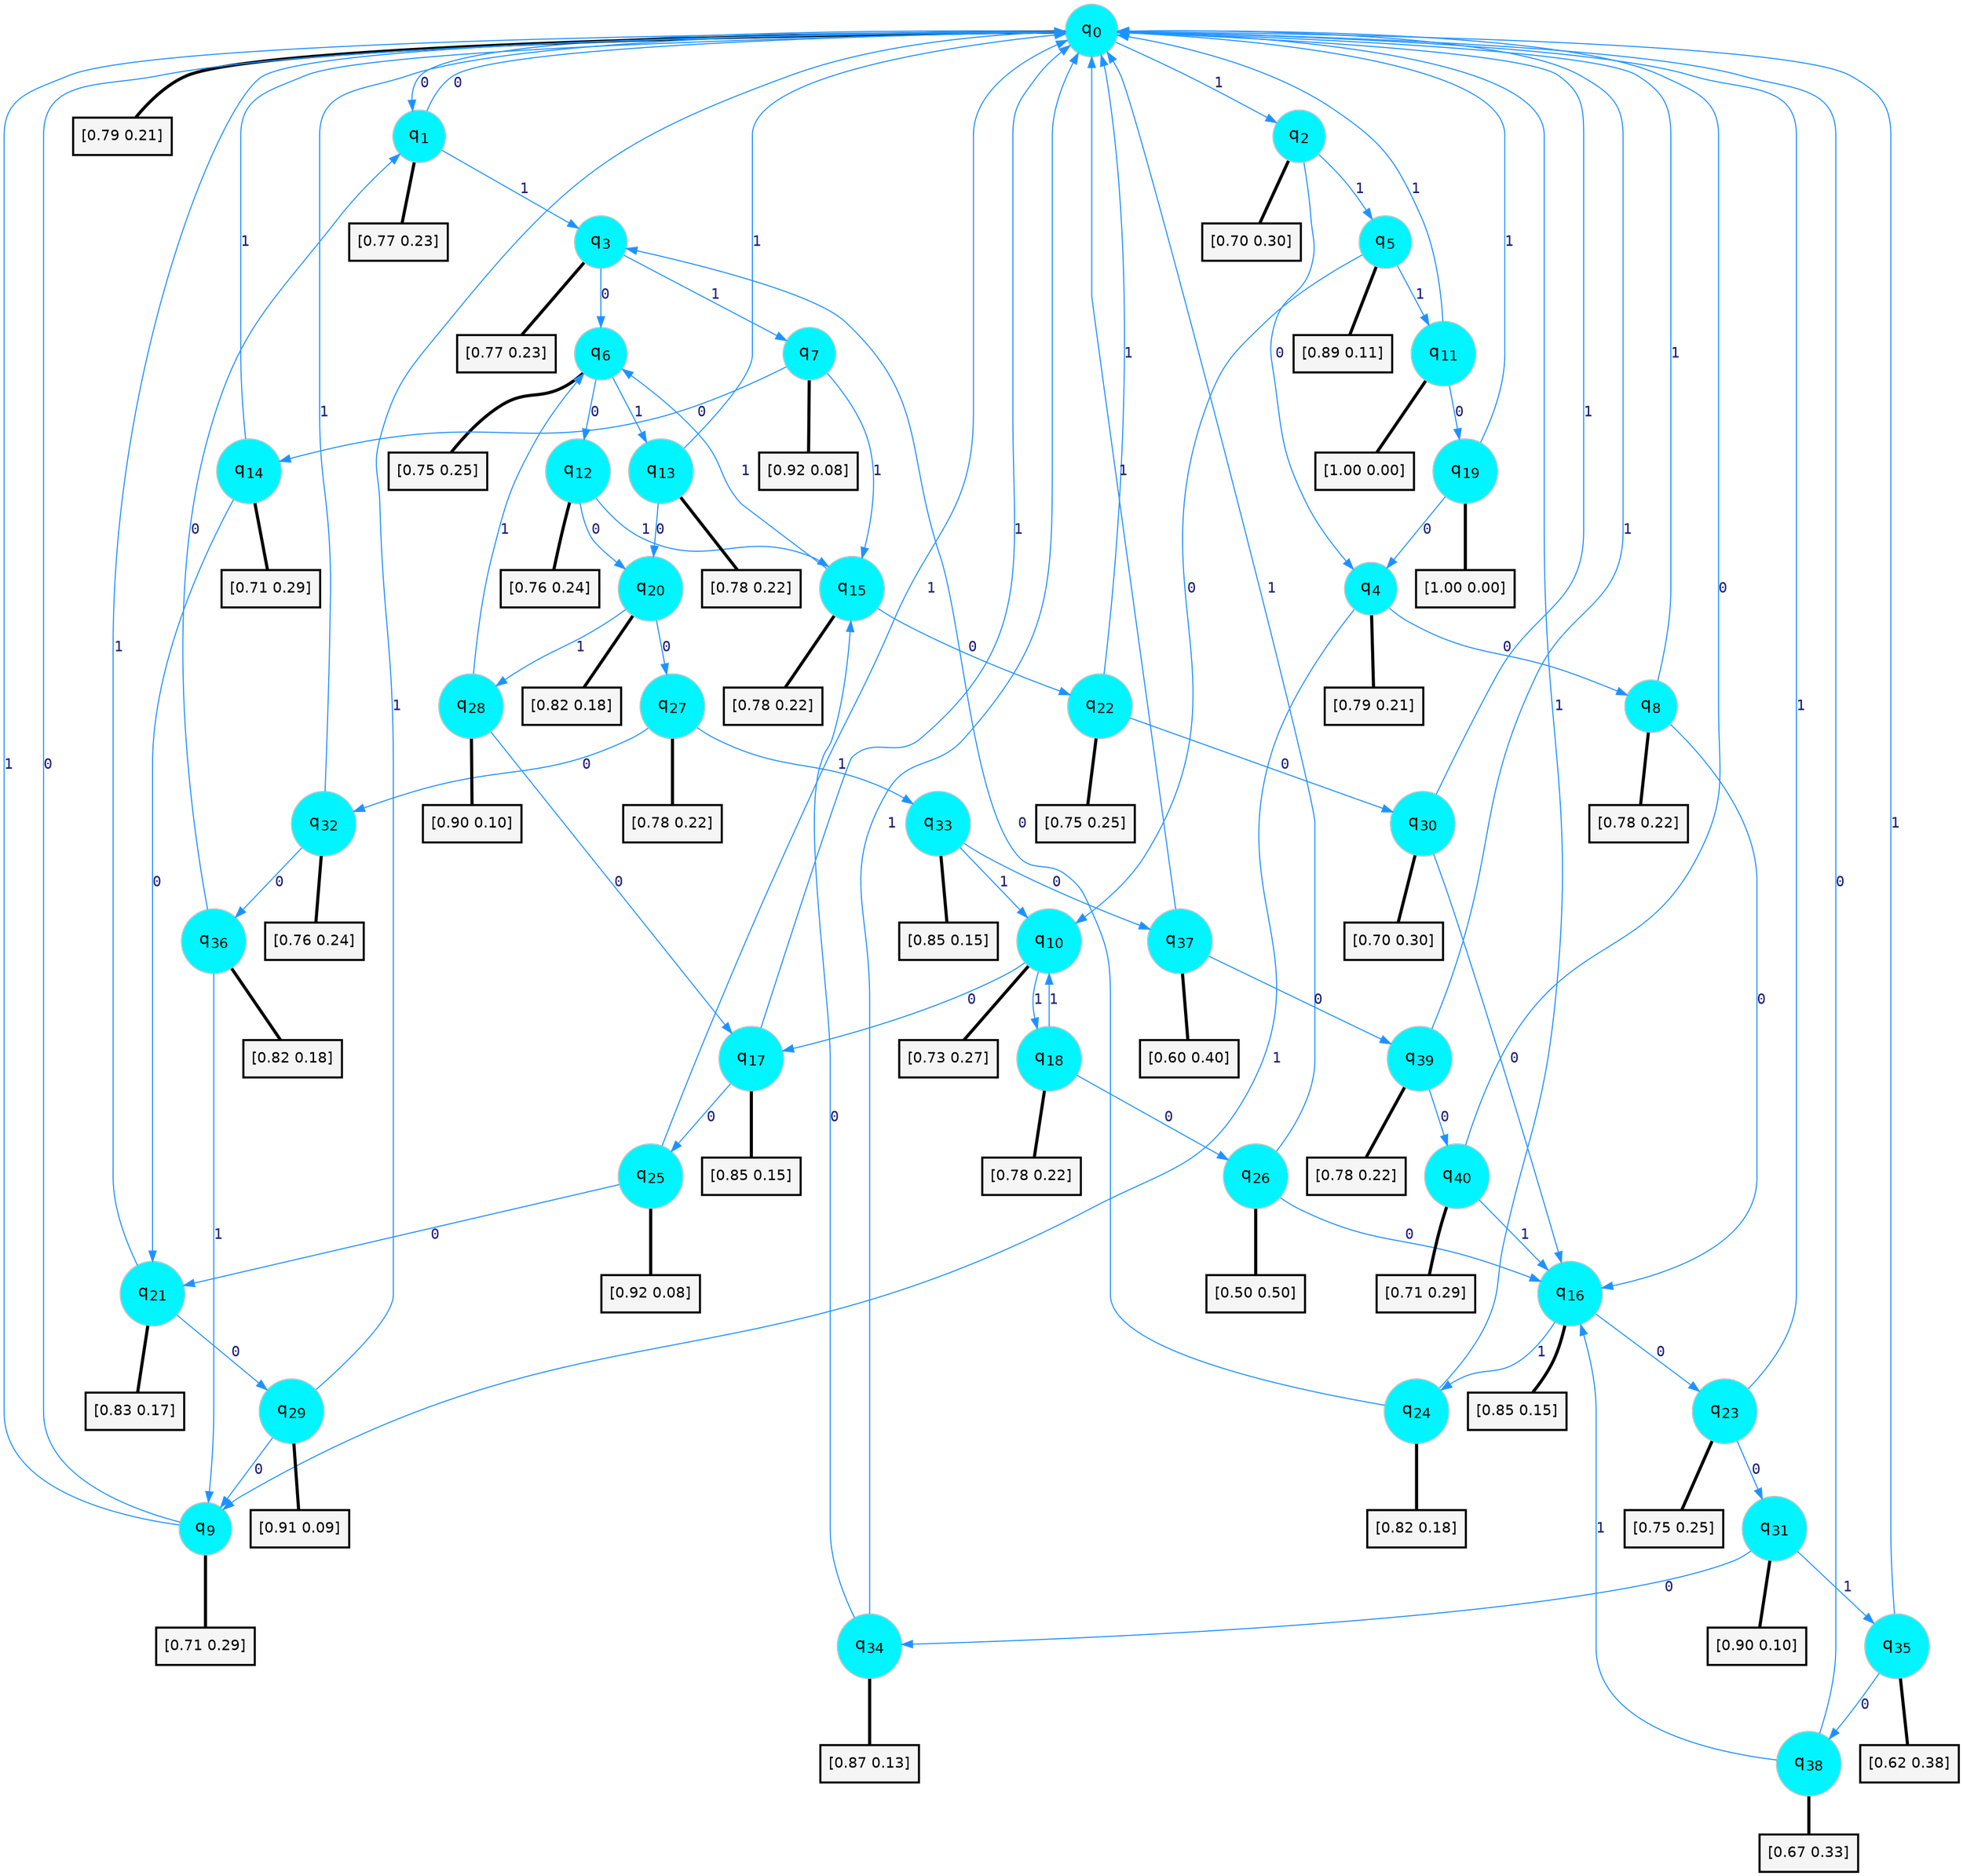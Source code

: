digraph G {
graph [
bgcolor=transparent, dpi=300, rankdir=TD, size="40,25"];
node [
color=gray, fillcolor=turquoise1, fontcolor=black, fontname=Helvetica, fontsize=16, fontweight=bold, shape=circle, style=filled];
edge [
arrowsize=1, color=dodgerblue1, fontcolor=midnightblue, fontname=courier, fontweight=bold, penwidth=1, style=solid, weight=20];
0[label=<q<SUB>0</SUB>>];
1[label=<q<SUB>1</SUB>>];
2[label=<q<SUB>2</SUB>>];
3[label=<q<SUB>3</SUB>>];
4[label=<q<SUB>4</SUB>>];
5[label=<q<SUB>5</SUB>>];
6[label=<q<SUB>6</SUB>>];
7[label=<q<SUB>7</SUB>>];
8[label=<q<SUB>8</SUB>>];
9[label=<q<SUB>9</SUB>>];
10[label=<q<SUB>10</SUB>>];
11[label=<q<SUB>11</SUB>>];
12[label=<q<SUB>12</SUB>>];
13[label=<q<SUB>13</SUB>>];
14[label=<q<SUB>14</SUB>>];
15[label=<q<SUB>15</SUB>>];
16[label=<q<SUB>16</SUB>>];
17[label=<q<SUB>17</SUB>>];
18[label=<q<SUB>18</SUB>>];
19[label=<q<SUB>19</SUB>>];
20[label=<q<SUB>20</SUB>>];
21[label=<q<SUB>21</SUB>>];
22[label=<q<SUB>22</SUB>>];
23[label=<q<SUB>23</SUB>>];
24[label=<q<SUB>24</SUB>>];
25[label=<q<SUB>25</SUB>>];
26[label=<q<SUB>26</SUB>>];
27[label=<q<SUB>27</SUB>>];
28[label=<q<SUB>28</SUB>>];
29[label=<q<SUB>29</SUB>>];
30[label=<q<SUB>30</SUB>>];
31[label=<q<SUB>31</SUB>>];
32[label=<q<SUB>32</SUB>>];
33[label=<q<SUB>33</SUB>>];
34[label=<q<SUB>34</SUB>>];
35[label=<q<SUB>35</SUB>>];
36[label=<q<SUB>36</SUB>>];
37[label=<q<SUB>37</SUB>>];
38[label=<q<SUB>38</SUB>>];
39[label=<q<SUB>39</SUB>>];
40[label=<q<SUB>40</SUB>>];
41[label="[0.79 0.21]", shape=box,fontcolor=black, fontname=Helvetica, fontsize=14, penwidth=2, fillcolor=whitesmoke,color=black];
42[label="[0.77 0.23]", shape=box,fontcolor=black, fontname=Helvetica, fontsize=14, penwidth=2, fillcolor=whitesmoke,color=black];
43[label="[0.70 0.30]", shape=box,fontcolor=black, fontname=Helvetica, fontsize=14, penwidth=2, fillcolor=whitesmoke,color=black];
44[label="[0.77 0.23]", shape=box,fontcolor=black, fontname=Helvetica, fontsize=14, penwidth=2, fillcolor=whitesmoke,color=black];
45[label="[0.79 0.21]", shape=box,fontcolor=black, fontname=Helvetica, fontsize=14, penwidth=2, fillcolor=whitesmoke,color=black];
46[label="[0.89 0.11]", shape=box,fontcolor=black, fontname=Helvetica, fontsize=14, penwidth=2, fillcolor=whitesmoke,color=black];
47[label="[0.75 0.25]", shape=box,fontcolor=black, fontname=Helvetica, fontsize=14, penwidth=2, fillcolor=whitesmoke,color=black];
48[label="[0.92 0.08]", shape=box,fontcolor=black, fontname=Helvetica, fontsize=14, penwidth=2, fillcolor=whitesmoke,color=black];
49[label="[0.78 0.22]", shape=box,fontcolor=black, fontname=Helvetica, fontsize=14, penwidth=2, fillcolor=whitesmoke,color=black];
50[label="[0.71 0.29]", shape=box,fontcolor=black, fontname=Helvetica, fontsize=14, penwidth=2, fillcolor=whitesmoke,color=black];
51[label="[0.73 0.27]", shape=box,fontcolor=black, fontname=Helvetica, fontsize=14, penwidth=2, fillcolor=whitesmoke,color=black];
52[label="[1.00 0.00]", shape=box,fontcolor=black, fontname=Helvetica, fontsize=14, penwidth=2, fillcolor=whitesmoke,color=black];
53[label="[0.76 0.24]", shape=box,fontcolor=black, fontname=Helvetica, fontsize=14, penwidth=2, fillcolor=whitesmoke,color=black];
54[label="[0.78 0.22]", shape=box,fontcolor=black, fontname=Helvetica, fontsize=14, penwidth=2, fillcolor=whitesmoke,color=black];
55[label="[0.71 0.29]", shape=box,fontcolor=black, fontname=Helvetica, fontsize=14, penwidth=2, fillcolor=whitesmoke,color=black];
56[label="[0.78 0.22]", shape=box,fontcolor=black, fontname=Helvetica, fontsize=14, penwidth=2, fillcolor=whitesmoke,color=black];
57[label="[0.85 0.15]", shape=box,fontcolor=black, fontname=Helvetica, fontsize=14, penwidth=2, fillcolor=whitesmoke,color=black];
58[label="[0.85 0.15]", shape=box,fontcolor=black, fontname=Helvetica, fontsize=14, penwidth=2, fillcolor=whitesmoke,color=black];
59[label="[0.78 0.22]", shape=box,fontcolor=black, fontname=Helvetica, fontsize=14, penwidth=2, fillcolor=whitesmoke,color=black];
60[label="[1.00 0.00]", shape=box,fontcolor=black, fontname=Helvetica, fontsize=14, penwidth=2, fillcolor=whitesmoke,color=black];
61[label="[0.82 0.18]", shape=box,fontcolor=black, fontname=Helvetica, fontsize=14, penwidth=2, fillcolor=whitesmoke,color=black];
62[label="[0.83 0.17]", shape=box,fontcolor=black, fontname=Helvetica, fontsize=14, penwidth=2, fillcolor=whitesmoke,color=black];
63[label="[0.75 0.25]", shape=box,fontcolor=black, fontname=Helvetica, fontsize=14, penwidth=2, fillcolor=whitesmoke,color=black];
64[label="[0.75 0.25]", shape=box,fontcolor=black, fontname=Helvetica, fontsize=14, penwidth=2, fillcolor=whitesmoke,color=black];
65[label="[0.82 0.18]", shape=box,fontcolor=black, fontname=Helvetica, fontsize=14, penwidth=2, fillcolor=whitesmoke,color=black];
66[label="[0.92 0.08]", shape=box,fontcolor=black, fontname=Helvetica, fontsize=14, penwidth=2, fillcolor=whitesmoke,color=black];
67[label="[0.50 0.50]", shape=box,fontcolor=black, fontname=Helvetica, fontsize=14, penwidth=2, fillcolor=whitesmoke,color=black];
68[label="[0.78 0.22]", shape=box,fontcolor=black, fontname=Helvetica, fontsize=14, penwidth=2, fillcolor=whitesmoke,color=black];
69[label="[0.90 0.10]", shape=box,fontcolor=black, fontname=Helvetica, fontsize=14, penwidth=2, fillcolor=whitesmoke,color=black];
70[label="[0.91 0.09]", shape=box,fontcolor=black, fontname=Helvetica, fontsize=14, penwidth=2, fillcolor=whitesmoke,color=black];
71[label="[0.70 0.30]", shape=box,fontcolor=black, fontname=Helvetica, fontsize=14, penwidth=2, fillcolor=whitesmoke,color=black];
72[label="[0.90 0.10]", shape=box,fontcolor=black, fontname=Helvetica, fontsize=14, penwidth=2, fillcolor=whitesmoke,color=black];
73[label="[0.76 0.24]", shape=box,fontcolor=black, fontname=Helvetica, fontsize=14, penwidth=2, fillcolor=whitesmoke,color=black];
74[label="[0.85 0.15]", shape=box,fontcolor=black, fontname=Helvetica, fontsize=14, penwidth=2, fillcolor=whitesmoke,color=black];
75[label="[0.87 0.13]", shape=box,fontcolor=black, fontname=Helvetica, fontsize=14, penwidth=2, fillcolor=whitesmoke,color=black];
76[label="[0.62 0.38]", shape=box,fontcolor=black, fontname=Helvetica, fontsize=14, penwidth=2, fillcolor=whitesmoke,color=black];
77[label="[0.82 0.18]", shape=box,fontcolor=black, fontname=Helvetica, fontsize=14, penwidth=2, fillcolor=whitesmoke,color=black];
78[label="[0.60 0.40]", shape=box,fontcolor=black, fontname=Helvetica, fontsize=14, penwidth=2, fillcolor=whitesmoke,color=black];
79[label="[0.67 0.33]", shape=box,fontcolor=black, fontname=Helvetica, fontsize=14, penwidth=2, fillcolor=whitesmoke,color=black];
80[label="[0.78 0.22]", shape=box,fontcolor=black, fontname=Helvetica, fontsize=14, penwidth=2, fillcolor=whitesmoke,color=black];
81[label="[0.71 0.29]", shape=box,fontcolor=black, fontname=Helvetica, fontsize=14, penwidth=2, fillcolor=whitesmoke,color=black];
0->1 [label=0];
0->2 [label=1];
0->41 [arrowhead=none, penwidth=3,color=black];
1->0 [label=0];
1->3 [label=1];
1->42 [arrowhead=none, penwidth=3,color=black];
2->4 [label=0];
2->5 [label=1];
2->43 [arrowhead=none, penwidth=3,color=black];
3->6 [label=0];
3->7 [label=1];
3->44 [arrowhead=none, penwidth=3,color=black];
4->8 [label=0];
4->9 [label=1];
4->45 [arrowhead=none, penwidth=3,color=black];
5->10 [label=0];
5->11 [label=1];
5->46 [arrowhead=none, penwidth=3,color=black];
6->12 [label=0];
6->13 [label=1];
6->47 [arrowhead=none, penwidth=3,color=black];
7->14 [label=0];
7->15 [label=1];
7->48 [arrowhead=none, penwidth=3,color=black];
8->16 [label=0];
8->0 [label=1];
8->49 [arrowhead=none, penwidth=3,color=black];
9->0 [label=0];
9->0 [label=1];
9->50 [arrowhead=none, penwidth=3,color=black];
10->17 [label=0];
10->18 [label=1];
10->51 [arrowhead=none, penwidth=3,color=black];
11->19 [label=0];
11->0 [label=1];
11->52 [arrowhead=none, penwidth=3,color=black];
12->20 [label=0];
12->15 [label=1];
12->53 [arrowhead=none, penwidth=3,color=black];
13->20 [label=0];
13->0 [label=1];
13->54 [arrowhead=none, penwidth=3,color=black];
14->21 [label=0];
14->0 [label=1];
14->55 [arrowhead=none, penwidth=3,color=black];
15->22 [label=0];
15->6 [label=1];
15->56 [arrowhead=none, penwidth=3,color=black];
16->23 [label=0];
16->24 [label=1];
16->57 [arrowhead=none, penwidth=3,color=black];
17->25 [label=0];
17->0 [label=1];
17->58 [arrowhead=none, penwidth=3,color=black];
18->26 [label=0];
18->10 [label=1];
18->59 [arrowhead=none, penwidth=3,color=black];
19->4 [label=0];
19->0 [label=1];
19->60 [arrowhead=none, penwidth=3,color=black];
20->27 [label=0];
20->28 [label=1];
20->61 [arrowhead=none, penwidth=3,color=black];
21->29 [label=0];
21->0 [label=1];
21->62 [arrowhead=none, penwidth=3,color=black];
22->30 [label=0];
22->0 [label=1];
22->63 [arrowhead=none, penwidth=3,color=black];
23->31 [label=0];
23->0 [label=1];
23->64 [arrowhead=none, penwidth=3,color=black];
24->3 [label=0];
24->0 [label=1];
24->65 [arrowhead=none, penwidth=3,color=black];
25->21 [label=0];
25->0 [label=1];
25->66 [arrowhead=none, penwidth=3,color=black];
26->16 [label=0];
26->0 [label=1];
26->67 [arrowhead=none, penwidth=3,color=black];
27->32 [label=0];
27->33 [label=1];
27->68 [arrowhead=none, penwidth=3,color=black];
28->17 [label=0];
28->6 [label=1];
28->69 [arrowhead=none, penwidth=3,color=black];
29->9 [label=0];
29->0 [label=1];
29->70 [arrowhead=none, penwidth=3,color=black];
30->16 [label=0];
30->0 [label=1];
30->71 [arrowhead=none, penwidth=3,color=black];
31->34 [label=0];
31->35 [label=1];
31->72 [arrowhead=none, penwidth=3,color=black];
32->36 [label=0];
32->0 [label=1];
32->73 [arrowhead=none, penwidth=3,color=black];
33->37 [label=0];
33->10 [label=1];
33->74 [arrowhead=none, penwidth=3,color=black];
34->15 [label=0];
34->0 [label=1];
34->75 [arrowhead=none, penwidth=3,color=black];
35->38 [label=0];
35->0 [label=1];
35->76 [arrowhead=none, penwidth=3,color=black];
36->1 [label=0];
36->9 [label=1];
36->77 [arrowhead=none, penwidth=3,color=black];
37->39 [label=0];
37->0 [label=1];
37->78 [arrowhead=none, penwidth=3,color=black];
38->0 [label=0];
38->16 [label=1];
38->79 [arrowhead=none, penwidth=3,color=black];
39->40 [label=0];
39->0 [label=1];
39->80 [arrowhead=none, penwidth=3,color=black];
40->0 [label=0];
40->16 [label=1];
40->81 [arrowhead=none, penwidth=3,color=black];
}
